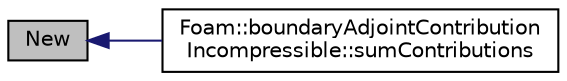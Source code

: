 digraph "New"
{
  bgcolor="transparent";
  edge [fontname="Helvetica",fontsize="10",labelfontname="Helvetica",labelfontsize="10"];
  node [fontname="Helvetica",fontsize="10",shape=record];
  rankdir="LR";
  Node1 [label="New",height=0.2,width=0.4,color="black", fillcolor="grey75", style="filled" fontcolor="black"];
  Node1 -> Node2 [dir="back",color="midnightblue",fontsize="10",style="solid",fontname="Helvetica"];
  Node2 [label="Foam::boundaryAdjointContribution\lIncompressible::sumContributions",height=0.2,width=0.4,color="black",URL="$classFoam_1_1boundaryAdjointContributionIncompressible.html#add4ebe78f34cc109090ab69f18787e27"];
}
